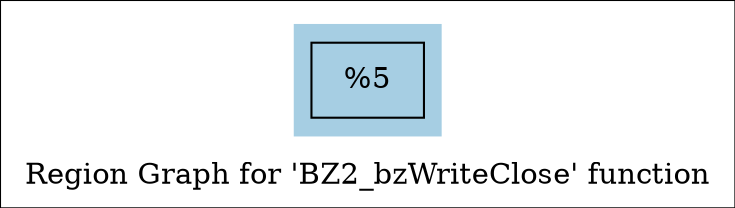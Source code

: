 digraph "Region Graph for 'BZ2_bzWriteClose' function" {
	label="Region Graph for 'BZ2_bzWriteClose' function";

	Node0x13a3f70 [shape=record,label="{%5}"];
	colorscheme = "paired12"
        subgraph cluster_0x145a7d0 {
          label = "";
          style = filled;
          color = 1
          Node0x13a3f70;
        }
}
